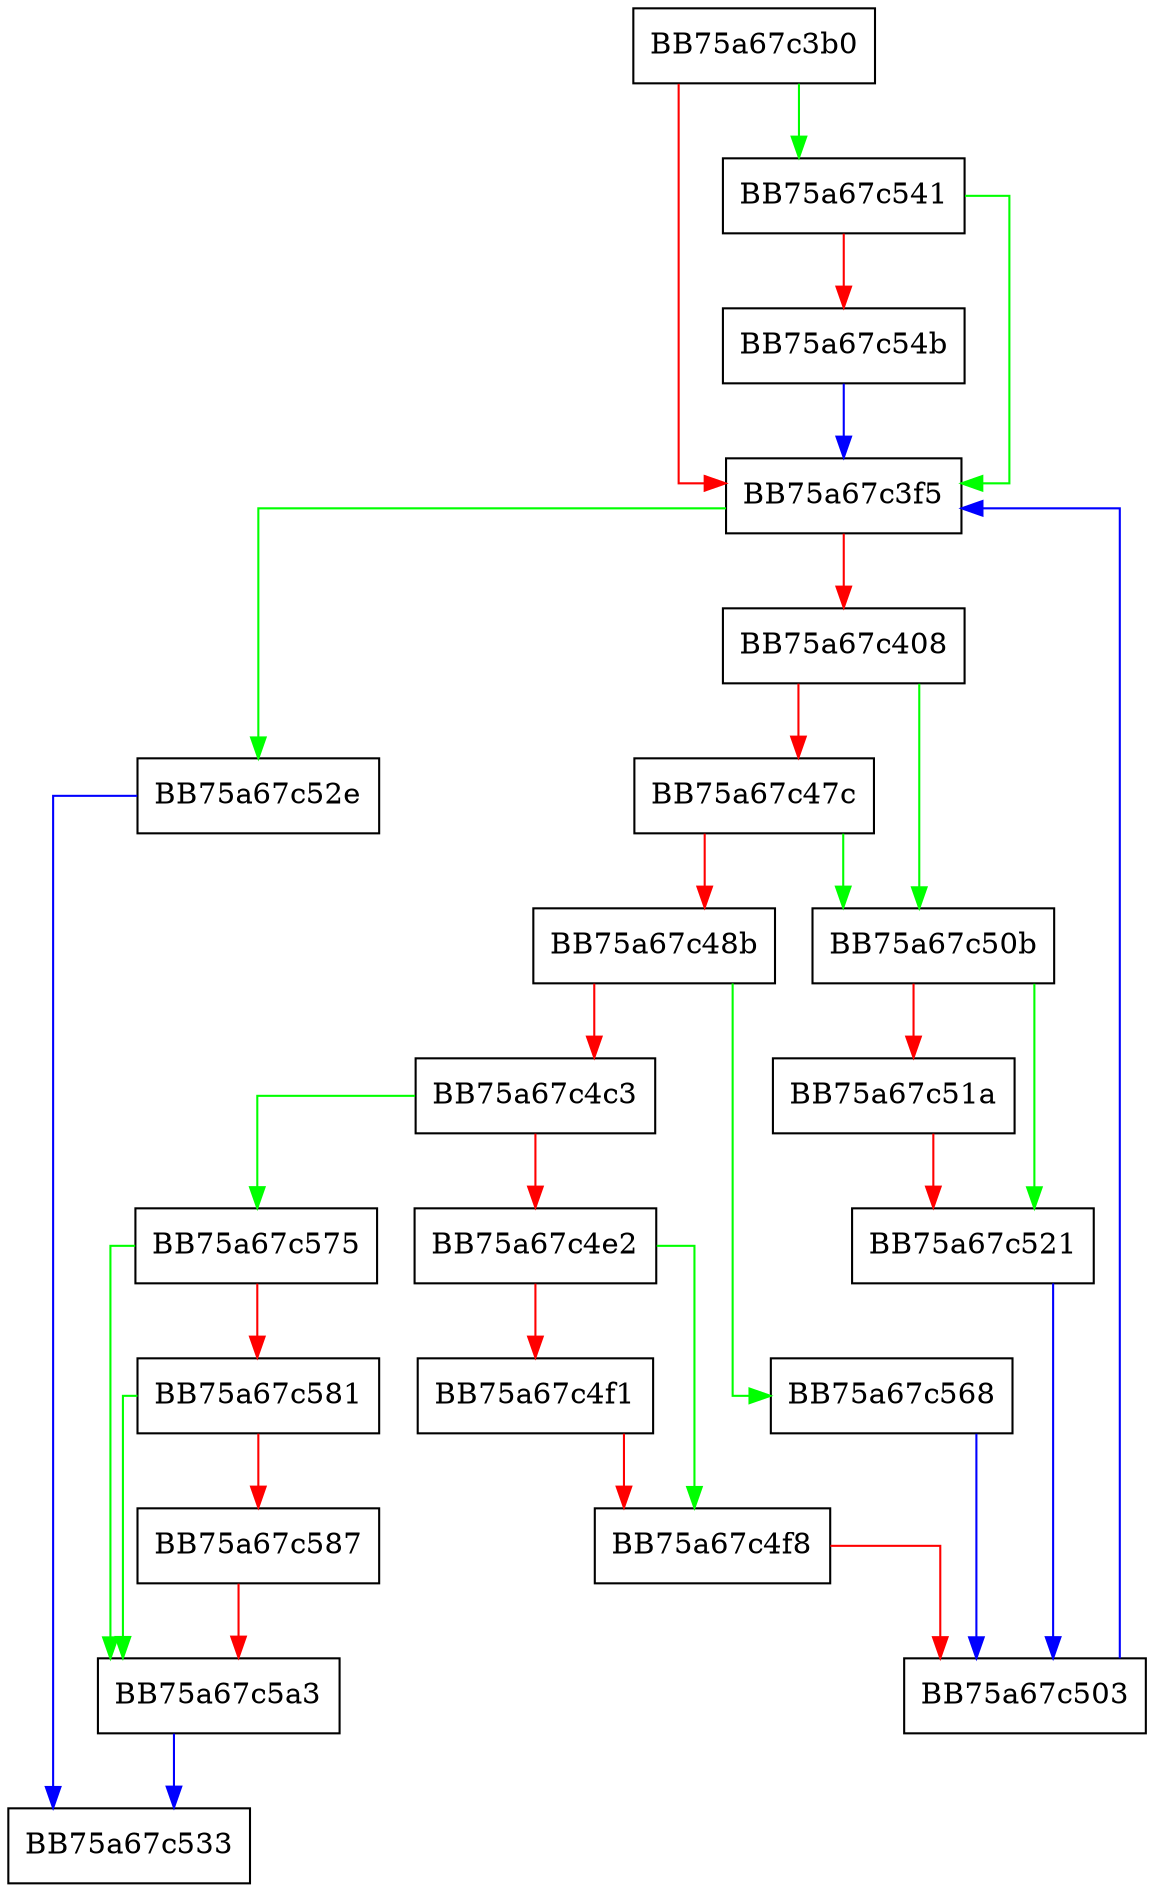 digraph FindObTypeIndexTableEmulationHelper {
  node [shape="box"];
  graph [splines=ortho];
  BB75a67c3b0 -> BB75a67c541 [color="green"];
  BB75a67c3b0 -> BB75a67c3f5 [color="red"];
  BB75a67c3f5 -> BB75a67c52e [color="green"];
  BB75a67c3f5 -> BB75a67c408 [color="red"];
  BB75a67c408 -> BB75a67c50b [color="green"];
  BB75a67c408 -> BB75a67c47c [color="red"];
  BB75a67c47c -> BB75a67c50b [color="green"];
  BB75a67c47c -> BB75a67c48b [color="red"];
  BB75a67c48b -> BB75a67c568 [color="green"];
  BB75a67c48b -> BB75a67c4c3 [color="red"];
  BB75a67c4c3 -> BB75a67c575 [color="green"];
  BB75a67c4c3 -> BB75a67c4e2 [color="red"];
  BB75a67c4e2 -> BB75a67c4f8 [color="green"];
  BB75a67c4e2 -> BB75a67c4f1 [color="red"];
  BB75a67c4f1 -> BB75a67c4f8 [color="red"];
  BB75a67c4f8 -> BB75a67c503 [color="red"];
  BB75a67c503 -> BB75a67c3f5 [color="blue"];
  BB75a67c50b -> BB75a67c521 [color="green"];
  BB75a67c50b -> BB75a67c51a [color="red"];
  BB75a67c51a -> BB75a67c521 [color="red"];
  BB75a67c521 -> BB75a67c503 [color="blue"];
  BB75a67c52e -> BB75a67c533 [color="blue"];
  BB75a67c541 -> BB75a67c3f5 [color="green"];
  BB75a67c541 -> BB75a67c54b [color="red"];
  BB75a67c54b -> BB75a67c3f5 [color="blue"];
  BB75a67c568 -> BB75a67c503 [color="blue"];
  BB75a67c575 -> BB75a67c5a3 [color="green"];
  BB75a67c575 -> BB75a67c581 [color="red"];
  BB75a67c581 -> BB75a67c5a3 [color="green"];
  BB75a67c581 -> BB75a67c587 [color="red"];
  BB75a67c587 -> BB75a67c5a3 [color="red"];
  BB75a67c5a3 -> BB75a67c533 [color="blue"];
}